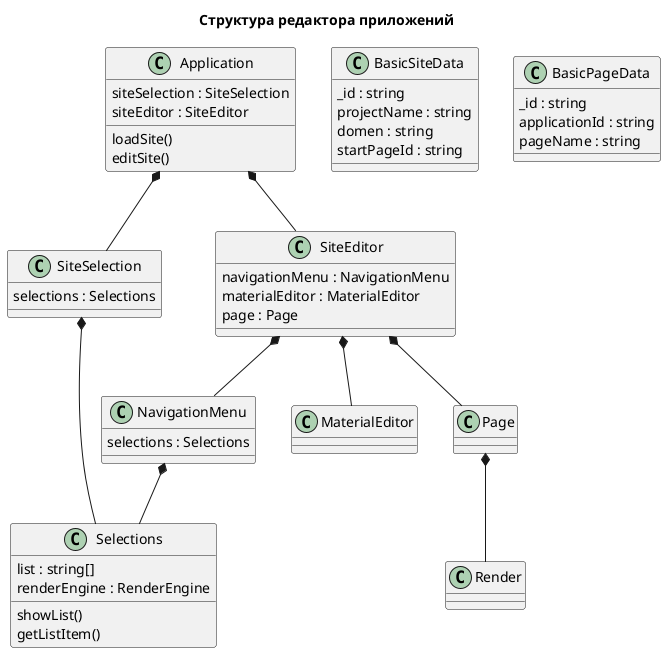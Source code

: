 @startuml
title Структура редактора приложений


class "Application" as Application {  
    siteSelection : SiteSelection
    siteEditor : SiteEditor
    loadSite()
    editSite()
}
Application *-- SiteSelection
Application *-- SiteEditor

class "SiteSelection" as SiteSelection { 
   selections : Selections       
}
SiteSelection *-- Selections

class "BasicSiteData" as BasicSiteData{
    _id : string   
    projectName : string   
    domen : string   
    startPageId : string   
}

class "SiteEditor" as SiteEditor{
        navigationMenu : NavigationMenu
        materialEditor : MaterialEditor
        page : Page   
}
SiteEditor *-- NavigationMenu
SiteEditor *-- MaterialEditor
SiteEditor *-- Page

class "NavigationMenu" as NavigationMenu{ 
      selections : Selections
}
NavigationMenu *-- Selections
class "Render" as Render{    
}
Page *-- Render
class "Selections" as Selections{ 
    list : string[]  
    renderEngine : RenderEngine  
    showList()  
    getListItem()
}
class "MaterialEditor" as MaterialEditor{    
}
class "Page" as Page{  
    ' render : Render  
}
class "BasicPageData" as BasicPageData{
    _id : string   
    applicationId : string   
    pageName : string   
    
     
}

' interface "ICollection<T>" as ICollection {    
' collection: any
' add(element:T )
' remove( element: T)
' }
' interface "IData" as IData{    
'     setData() 
'     getData()
' }
' interface "IRender" as IRender{ 
'     render()  
' }

' ' Генератор модели
' class "ModelCreator" as ModelCreator{
'     element:MyReactElement
'     render(...children)
    
' }
' ' Базовый компонент
' class "MyBaseComponent" as MyBaseComponent{
'     element:MyReactElement
'     render(...children)
    
' }
' MyBaseComponent *-l- MyReactElement
' ' Элемент
' class "MyReactElement" as MyReactElement{
'     _id:string
'     tag:string
'     props:MyObject  
'     setData( tag:string , props: MyObject )
'     getData()
    
' }
' MyReactElement *-l- MyObject
' MyReactElement .r.|> IData


' ' Объект
' class "MyObject" as MyObject{

'     collection:{ [ key: string ] :any }
'     add(  key: string , value :any )
'     remove(  key: string )   
'     setData( collection:{ [ key: string ] :any } )
'     getData() 
' }
' MyObject .l.|> IData
' MyObject .u.|> ICollection

' ' Инпут
' class "MyInput" as MyInput{  
'     type: string
'     setData( type: string )
'     getData()
'     render()
' }
' ' Кнопка
' class "MyButton" as MyButton{  
'     title: string
'     setData( title: string )
'     getData()
'     render()
' }
' ' Текст
' class "MyText" as MyText{  
'     text: string
'     setData( text: string )
'     getData()
'     render()
' }
' MyText .l.|> IData
' MyText ..|> IRender
' MyText --|> MyBaseComponent

' ' Переменная
' class "MyVariable" as MyVariable{   
'     key: MyText
'     value: MyText | MyArray
'     setData( name: MyText, value: MyText | MyArray )
'     getData()
'     render()
' }
' MyVariable *-- MyText
' MyVariable ..|> IData
' MyVariable ..|> IRender
' MyVariable --|> MyBaseComponent


' ' Массив
' class "MyArray" as MyArray{
' collection: { MyText | MyVariable | MyArray}[]
' add( element: MyText | MyVariable | MyArray)
' remove( element: MyText | MyVariable | MyArray)
' setData( array: { MyText | MyVariable | MyArray}[] )
' getData()
' render()
' }
' MyArray ..|> ICollection
' MyArray ..|> IData
' MyArray ..|> IRender
' MyArray o-- MyArray
' MyArray o-l- MyVariable
' MyArray o-- MyText
' MyArray --|> MyBaseComponent

@enduml